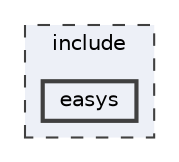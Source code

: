 digraph "include/easys"
{
 // LATEX_PDF_SIZE
  bgcolor="transparent";
  edge [fontname=Helvetica,fontsize=10,labelfontname=Helvetica,labelfontsize=10];
  node [fontname=Helvetica,fontsize=10,shape=box,height=0.2,width=0.4];
  compound=true
  subgraph clusterdir_d44c64559bbebec7f509842c48db8b23 {
    graph [ bgcolor="#edf0f7", pencolor="grey25", label="include", fontname=Helvetica,fontsize=10 style="filled,dashed", URL="dir_d44c64559bbebec7f509842c48db8b23.html",tooltip=""]
  dir_ba8c9ba97dc47dde1b0b8ad3adff7e0e [label="easys", fillcolor="#edf0f7", color="grey25", style="filled,bold", URL="dir_ba8c9ba97dc47dde1b0b8ad3adff7e0e.html",tooltip=""];
  }
}
